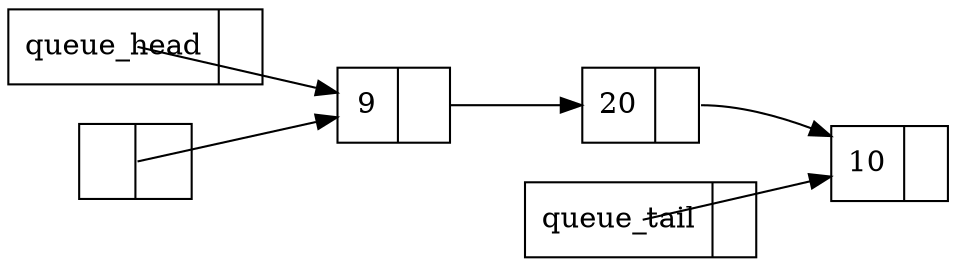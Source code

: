 digraph queue {
        rankdir=LR;
        node [shape=record];
        head [label="{ queue_head | <next>  }"]
        tail [label="{ queue_tail | <next>  }"]
        del_node [label="{ | <next>  }"]
        //null [shape=none, label="null"];
        //null2 [shape=none, label="null"];
        c[label="{ 9 | <next>  }"]
        d[label="{ 20 | <next>  }"]
        e[label="{ 10 | <next>  }"]
        head -> c [arrowtail=vee,  tailclip=false];
        tail -> e [arrowtail=vee,  tailclip=false];
        c:next -> d [arrowtail=vee,  tailclip=false];
        d:next -> e [arrowtail=vee,  tailclip=false];
        del_node -> c[arrowtail=vee,  tailclip=false];
}

